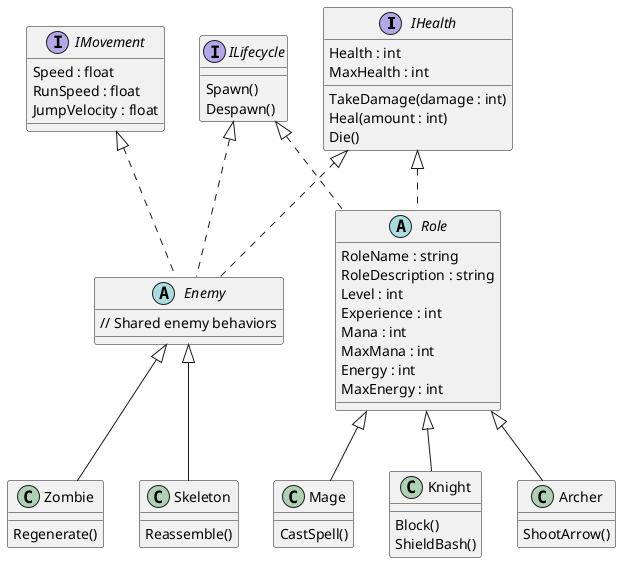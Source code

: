 @startuml

interface IHealth
{
    Health : int
    MaxHealth : int
    TakeDamage(damage : int)
    Heal(amount : int)
    Die()
}

interface IMovement
{
    Speed : float
    RunSpeed : float
    JumpVelocity : float
}

interface ILifecycle
{
    Spawn()
    Despawn()
}

abstract class Enemy implements IHealth, IMovement, ILifecycle
{
    // Shared enemy behaviors
}

abstract class Role implements IHealth, ILifecycle
{
    RoleName : string
    RoleDescription : string
    Level : int
    Experience : int
    Mana : int 
    MaxMana : int
    Energy : int
    MaxEnergy : int
}

class Mage extends Role
{
    CastSpell()
}

class Knight extends Role
{
    Block()
    ShieldBash()
}

class Archer extends Role
{
    ShootArrow()
}

class Skeleton extends Enemy
{
    Reassemble()
}

class Zombie extends Enemy
{
    Regenerate()
}

@enduml

